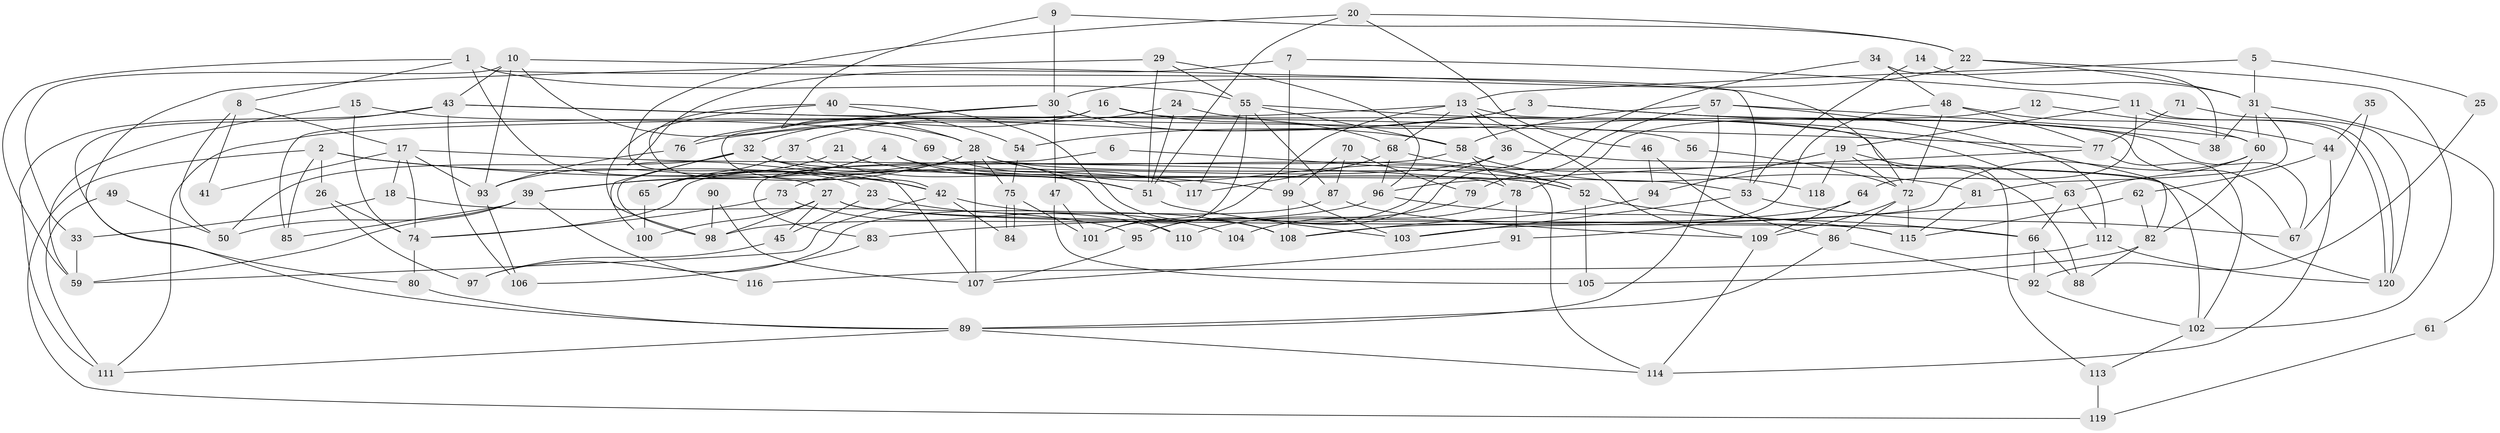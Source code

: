 // Generated by graph-tools (version 1.1) at 2025/50/03/09/25 04:50:42]
// undirected, 120 vertices, 240 edges
graph export_dot {
graph [start="1"]
  node [color=gray90,style=filled];
  1;
  2;
  3;
  4;
  5;
  6;
  7;
  8;
  9;
  10;
  11;
  12;
  13;
  14;
  15;
  16;
  17;
  18;
  19;
  20;
  21;
  22;
  23;
  24;
  25;
  26;
  27;
  28;
  29;
  30;
  31;
  32;
  33;
  34;
  35;
  36;
  37;
  38;
  39;
  40;
  41;
  42;
  43;
  44;
  45;
  46;
  47;
  48;
  49;
  50;
  51;
  52;
  53;
  54;
  55;
  56;
  57;
  58;
  59;
  60;
  61;
  62;
  63;
  64;
  65;
  66;
  67;
  68;
  69;
  70;
  71;
  72;
  73;
  74;
  75;
  76;
  77;
  78;
  79;
  80;
  81;
  82;
  83;
  84;
  85;
  86;
  87;
  88;
  89;
  90;
  91;
  92;
  93;
  94;
  95;
  96;
  97;
  98;
  99;
  100;
  101;
  102;
  103;
  104;
  105;
  106;
  107;
  108;
  109;
  110;
  111;
  112;
  113;
  114;
  115;
  116;
  117;
  118;
  119;
  120;
  1 -- 27;
  1 -- 55;
  1 -- 8;
  1 -- 53;
  1 -- 59;
  2 -- 42;
  2 -- 85;
  2 -- 26;
  2 -- 99;
  2 -- 119;
  3 -- 54;
  3 -- 67;
  3 -- 38;
  3 -- 76;
  4 -- 51;
  4 -- 65;
  4 -- 39;
  4 -- 52;
  5 -- 13;
  5 -- 31;
  5 -- 25;
  6 -- 52;
  6 -- 83;
  7 -- 42;
  7 -- 99;
  7 -- 11;
  8 -- 50;
  8 -- 17;
  8 -- 41;
  9 -- 28;
  9 -- 30;
  9 -- 22;
  10 -- 43;
  10 -- 93;
  10 -- 28;
  10 -- 33;
  10 -- 72;
  11 -- 120;
  11 -- 120;
  11 -- 19;
  11 -- 64;
  12 -- 44;
  12 -- 78;
  13 -- 111;
  13 -- 109;
  13 -- 36;
  13 -- 67;
  13 -- 68;
  13 -- 101;
  14 -- 53;
  14 -- 31;
  15 -- 74;
  15 -- 59;
  15 -- 69;
  16 -- 68;
  16 -- 32;
  16 -- 85;
  16 -- 113;
  17 -- 74;
  17 -- 18;
  17 -- 41;
  17 -- 78;
  17 -- 93;
  18 -- 33;
  18 -- 95;
  19 -- 72;
  19 -- 88;
  19 -- 94;
  19 -- 118;
  20 -- 22;
  20 -- 46;
  20 -- 23;
  20 -- 51;
  21 -- 93;
  21 -- 52;
  22 -- 30;
  22 -- 31;
  22 -- 102;
  23 -- 45;
  23 -- 104;
  24 -- 51;
  24 -- 63;
  24 -- 37;
  25 -- 92;
  26 -- 74;
  26 -- 97;
  27 -- 66;
  27 -- 115;
  27 -- 45;
  27 -- 98;
  27 -- 100;
  28 -- 52;
  28 -- 39;
  28 -- 65;
  28 -- 75;
  28 -- 107;
  28 -- 114;
  28 -- 120;
  29 -- 51;
  29 -- 96;
  29 -- 55;
  29 -- 80;
  30 -- 42;
  30 -- 47;
  30 -- 58;
  30 -- 76;
  31 -- 81;
  31 -- 38;
  31 -- 60;
  31 -- 61;
  32 -- 110;
  32 -- 53;
  32 -- 50;
  32 -- 98;
  32 -- 100;
  33 -- 59;
  34 -- 38;
  34 -- 95;
  34 -- 48;
  35 -- 67;
  35 -- 44;
  36 -- 95;
  36 -- 73;
  36 -- 102;
  37 -- 65;
  37 -- 51;
  39 -- 50;
  39 -- 59;
  39 -- 85;
  39 -- 116;
  40 -- 98;
  40 -- 108;
  40 -- 54;
  40 -- 107;
  42 -- 59;
  42 -- 108;
  42 -- 84;
  43 -- 89;
  43 -- 77;
  43 -- 56;
  43 -- 106;
  43 -- 111;
  44 -- 62;
  44 -- 114;
  45 -- 97;
  46 -- 94;
  46 -- 86;
  47 -- 101;
  47 -- 105;
  48 -- 91;
  48 -- 60;
  48 -- 72;
  48 -- 77;
  49 -- 111;
  49 -- 50;
  51 -- 103;
  52 -- 66;
  52 -- 105;
  53 -- 103;
  53 -- 67;
  54 -- 75;
  55 -- 101;
  55 -- 58;
  55 -- 82;
  55 -- 87;
  55 -- 117;
  56 -- 72;
  57 -- 58;
  57 -- 60;
  57 -- 79;
  57 -- 89;
  57 -- 112;
  58 -- 74;
  58 -- 78;
  58 -- 81;
  60 -- 63;
  60 -- 82;
  60 -- 103;
  61 -- 119;
  62 -- 82;
  62 -- 115;
  63 -- 112;
  63 -- 66;
  63 -- 83;
  64 -- 109;
  64 -- 108;
  65 -- 100;
  66 -- 88;
  66 -- 92;
  68 -- 96;
  68 -- 117;
  68 -- 118;
  69 -- 117;
  70 -- 87;
  70 -- 99;
  70 -- 79;
  71 -- 120;
  71 -- 77;
  72 -- 86;
  72 -- 109;
  72 -- 115;
  73 -- 74;
  73 -- 110;
  74 -- 80;
  75 -- 84;
  75 -- 84;
  75 -- 101;
  76 -- 93;
  77 -- 102;
  77 -- 96;
  78 -- 91;
  78 -- 104;
  79 -- 110;
  80 -- 89;
  81 -- 115;
  82 -- 88;
  82 -- 105;
  83 -- 106;
  86 -- 92;
  86 -- 89;
  87 -- 109;
  87 -- 97;
  89 -- 111;
  89 -- 114;
  90 -- 98;
  90 -- 107;
  91 -- 107;
  92 -- 102;
  93 -- 106;
  94 -- 108;
  95 -- 107;
  96 -- 98;
  96 -- 115;
  99 -- 103;
  99 -- 108;
  102 -- 113;
  109 -- 114;
  112 -- 120;
  112 -- 116;
  113 -- 119;
}

